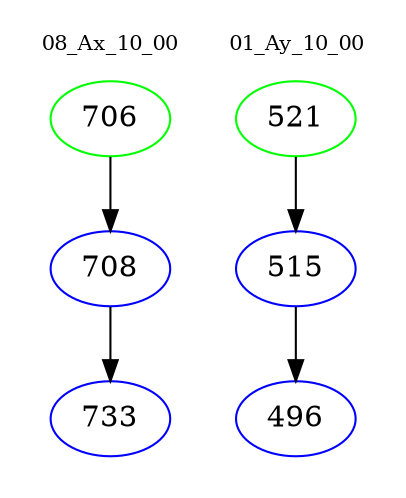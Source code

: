 digraph{
subgraph cluster_0 {
color = white
label = "08_Ax_10_00";
fontsize=10;
T0_706 [label="706", color="green"]
T0_706 -> T0_708 [color="black"]
T0_708 [label="708", color="blue"]
T0_708 -> T0_733 [color="black"]
T0_733 [label="733", color="blue"]
}
subgraph cluster_1 {
color = white
label = "01_Ay_10_00";
fontsize=10;
T1_521 [label="521", color="green"]
T1_521 -> T1_515 [color="black"]
T1_515 [label="515", color="blue"]
T1_515 -> T1_496 [color="black"]
T1_496 [label="496", color="blue"]
}
}
